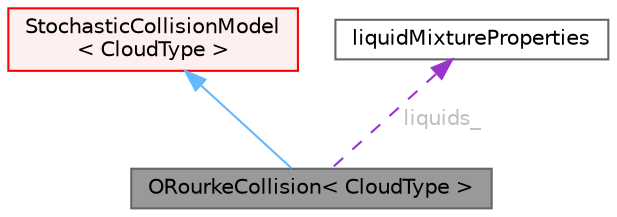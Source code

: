 digraph "ORourkeCollision&lt; CloudType &gt;"
{
 // LATEX_PDF_SIZE
  bgcolor="transparent";
  edge [fontname=Helvetica,fontsize=10,labelfontname=Helvetica,labelfontsize=10];
  node [fontname=Helvetica,fontsize=10,shape=box,height=0.2,width=0.4];
  Node1 [id="Node000001",label="ORourkeCollision\< CloudType \>",height=0.2,width=0.4,color="gray40", fillcolor="grey60", style="filled", fontcolor="black",tooltip="Collision model by P.J. O'Rourke."];
  Node2 -> Node1 [id="edge1_Node000001_Node000002",dir="back",color="steelblue1",style="solid",tooltip=" "];
  Node2 [id="Node000002",label="StochasticCollisionModel\l\< CloudType \>",height=0.2,width=0.4,color="red", fillcolor="#FFF0F0", style="filled",URL="$classFoam_1_1StochasticCollisionModel.html",tooltip="Templated stochastic collision model class."];
  Node31 -> Node1 [id="edge2_Node000001_Node000031",dir="back",color="darkorchid3",style="dashed",tooltip=" ",label=" liquids_",fontcolor="grey" ];
  Node31 [id="Node000031",label="liquidMixtureProperties",height=0.2,width=0.4,color="gray40", fillcolor="white", style="filled",URL="$classFoam_1_1liquidMixtureProperties.html",tooltip="A mixture of liquids."];
}
